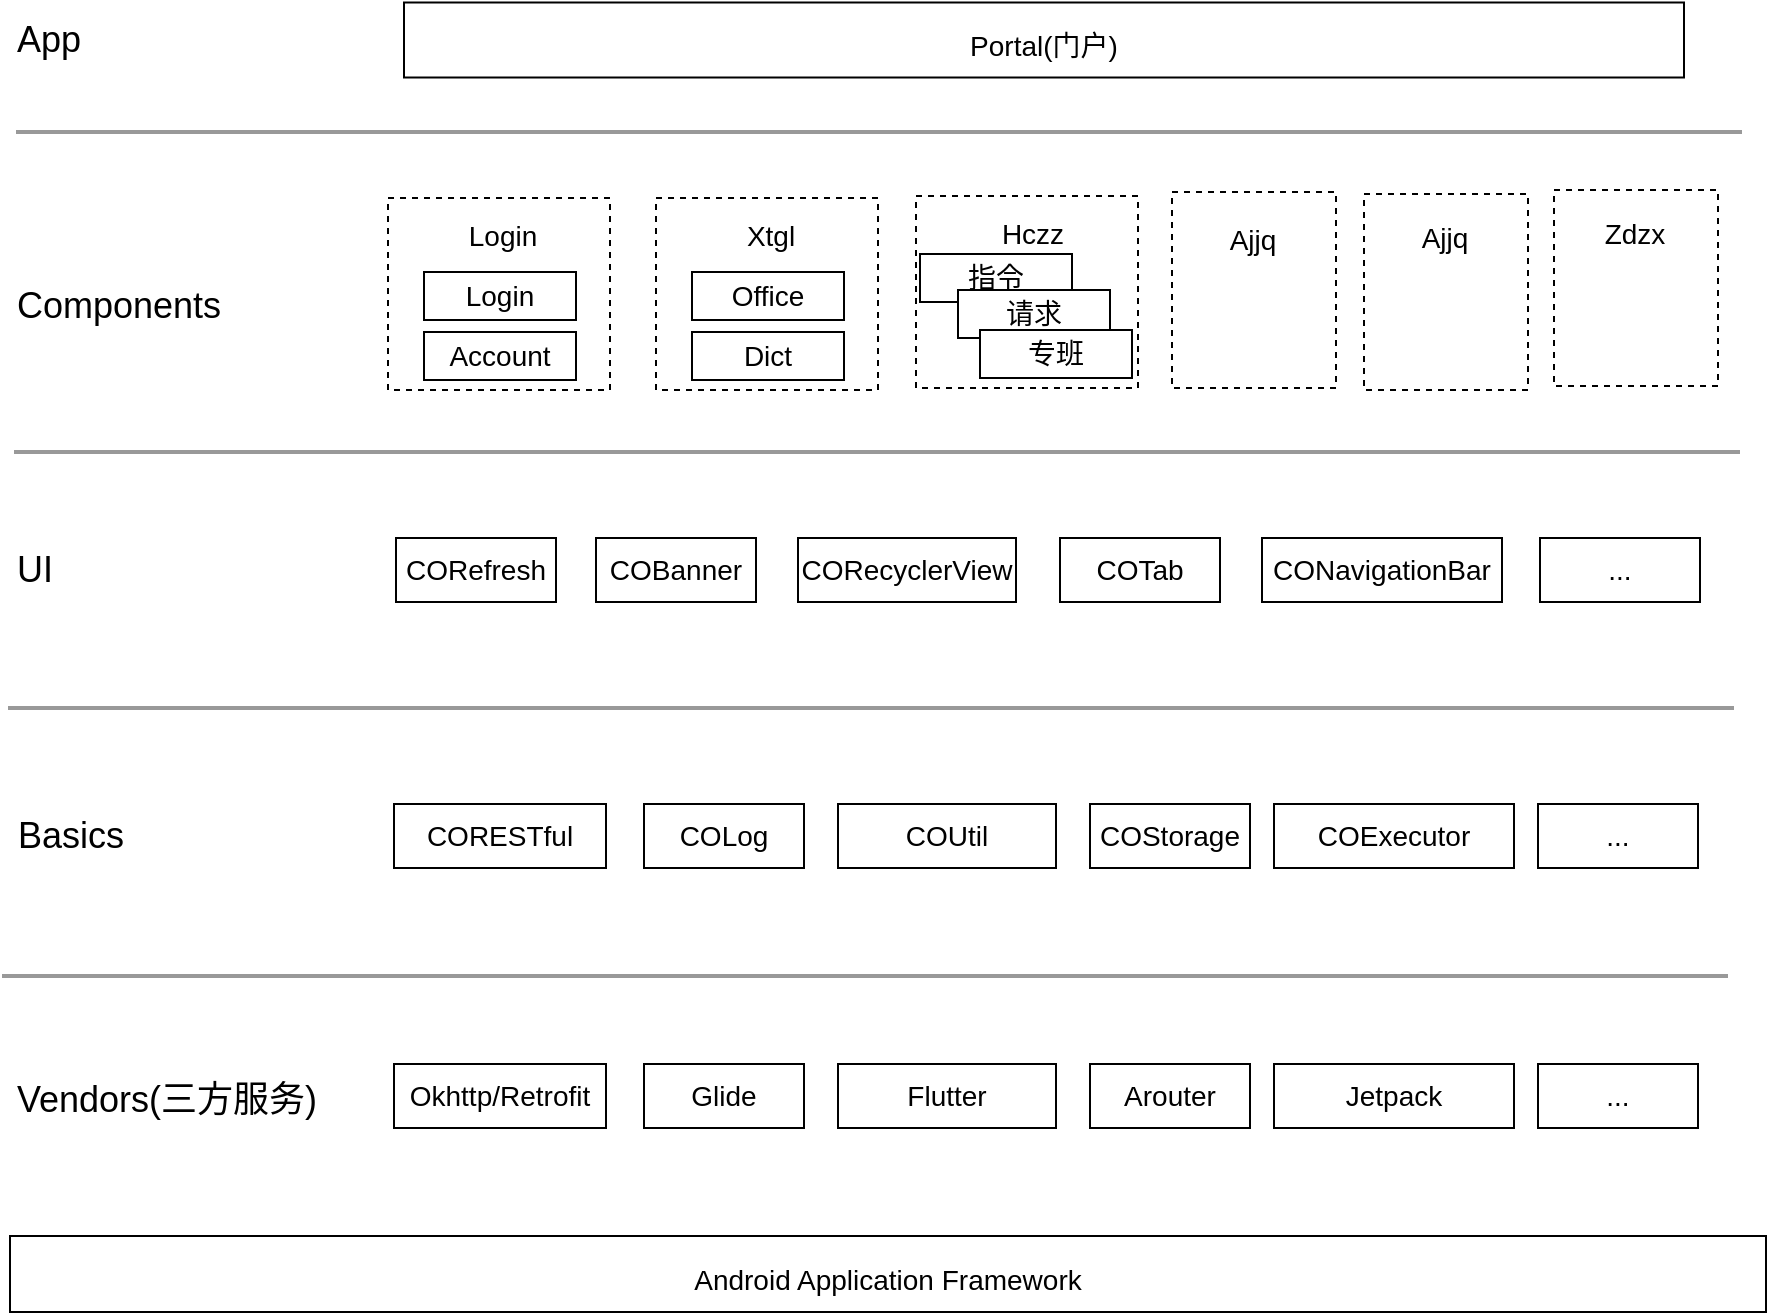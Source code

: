 <mxfile version="16.2.7" type="github">
  <diagram id="C748W4DmN_CWpJFPEh3k" name="Page-1">
    <mxGraphModel dx="1351" dy="841" grid="0" gridSize="10" guides="0" tooltips="1" connect="1" arrows="1" fold="1" page="1" pageScale="1" pageWidth="1200" pageHeight="1920" background="none" math="0" shadow="0">
      <root>
        <mxCell id="0" />
        <mxCell id="1" parent="0" />
        <mxCell id="Qa0UBKW9RN8390FDyN4J-1" value="&lt;font style=&quot;font-size: 18px&quot;&gt;App&lt;/font&gt;" style="text;html=1;align=center;verticalAlign=middle;resizable=0;points=[];autosize=1;strokeColor=none;fillColor=none;" vertex="1" parent="1">
          <mxGeometry x="71" y="77" width="42" height="20" as="geometry" />
        </mxCell>
        <mxCell id="Qa0UBKW9RN8390FDyN4J-2" value="&lt;font style=&quot;font-size: 14px&quot;&gt;Portal(门户)&lt;/font&gt;" style="rounded=0;whiteSpace=wrap;html=1;fontSize=24;" vertex="1" parent="1">
          <mxGeometry x="270" y="68.25" width="640" height="37.5" as="geometry" />
        </mxCell>
        <mxCell id="Qa0UBKW9RN8390FDyN4J-11" value="&lt;font style=&quot;font-size: 18px&quot;&gt;Components&lt;/font&gt;" style="text;html=1;align=center;verticalAlign=middle;resizable=0;points=[];autosize=1;strokeColor=none;fillColor=none;" vertex="1" parent="1">
          <mxGeometry x="71" y="210" width="112" height="20" as="geometry" />
        </mxCell>
        <mxCell id="Qa0UBKW9RN8390FDyN4J-13" value="" style="rounded=0;whiteSpace=wrap;html=1;fontSize=14;dashed=1;" vertex="1" parent="1">
          <mxGeometry x="262" y="166" width="111" height="96" as="geometry" />
        </mxCell>
        <mxCell id="Qa0UBKW9RN8390FDyN4J-14" value="Login" style="text;html=1;align=center;verticalAlign=middle;resizable=0;points=[];autosize=1;strokeColor=none;fillColor=none;fontSize=14;" vertex="1" parent="1">
          <mxGeometry x="297" y="174" width="44" height="21" as="geometry" />
        </mxCell>
        <mxCell id="Qa0UBKW9RN8390FDyN4J-15" value="Login" style="rounded=0;whiteSpace=wrap;html=1;fontSize=14;" vertex="1" parent="1">
          <mxGeometry x="280" y="203" width="76" height="24" as="geometry" />
        </mxCell>
        <mxCell id="Qa0UBKW9RN8390FDyN4J-16" value="Account" style="rounded=0;whiteSpace=wrap;html=1;fontSize=14;" vertex="1" parent="1">
          <mxGeometry x="280" y="233" width="76" height="24" as="geometry" />
        </mxCell>
        <mxCell id="Qa0UBKW9RN8390FDyN4J-17" value="" style="rounded=0;whiteSpace=wrap;html=1;fontSize=14;dashed=1;" vertex="1" parent="1">
          <mxGeometry x="396" y="166" width="111" height="96" as="geometry" />
        </mxCell>
        <mxCell id="Qa0UBKW9RN8390FDyN4J-18" value="Xtgl" style="text;html=1;align=center;verticalAlign=middle;resizable=0;points=[];autosize=1;strokeColor=none;fillColor=none;fontSize=14;" vertex="1" parent="1">
          <mxGeometry x="436" y="174" width="34" height="21" as="geometry" />
        </mxCell>
        <mxCell id="Qa0UBKW9RN8390FDyN4J-19" value="Office" style="rounded=0;whiteSpace=wrap;html=1;fontSize=14;" vertex="1" parent="1">
          <mxGeometry x="414" y="203" width="76" height="24" as="geometry" />
        </mxCell>
        <mxCell id="Qa0UBKW9RN8390FDyN4J-20" value="Dict" style="rounded=0;whiteSpace=wrap;html=1;fontSize=14;" vertex="1" parent="1">
          <mxGeometry x="414" y="233" width="76" height="24" as="geometry" />
        </mxCell>
        <mxCell id="Qa0UBKW9RN8390FDyN4J-21" value="" style="rounded=0;whiteSpace=wrap;html=1;fontSize=14;dashed=1;" vertex="1" parent="1">
          <mxGeometry x="526" y="165" width="111" height="96" as="geometry" />
        </mxCell>
        <mxCell id="Qa0UBKW9RN8390FDyN4J-22" value="Hczz" style="text;html=1;align=center;verticalAlign=middle;resizable=0;points=[];autosize=1;strokeColor=none;fillColor=none;fontSize=14;" vertex="1" parent="1">
          <mxGeometry x="563" y="173" width="41" height="21" as="geometry" />
        </mxCell>
        <mxCell id="Qa0UBKW9RN8390FDyN4J-27" value="" style="rounded=0;whiteSpace=wrap;html=1;fontSize=14;dashed=1;" vertex="1" parent="1">
          <mxGeometry x="654" y="163" width="82" height="98" as="geometry" />
        </mxCell>
        <mxCell id="Qa0UBKW9RN8390FDyN4J-28" value="Ajjq" style="text;html=1;align=center;verticalAlign=middle;resizable=0;points=[];autosize=1;strokeColor=none;fillColor=none;fontSize=14;" vertex="1" parent="1">
          <mxGeometry x="677" y="176" width="33" height="21" as="geometry" />
        </mxCell>
        <mxCell id="Qa0UBKW9RN8390FDyN4J-36" value="" style="rounded=0;whiteSpace=wrap;html=1;fontSize=14;dashed=1;" vertex="1" parent="1">
          <mxGeometry x="750" y="164" width="82" height="98" as="geometry" />
        </mxCell>
        <mxCell id="Qa0UBKW9RN8390FDyN4J-37" value="Ajjq" style="text;html=1;align=center;verticalAlign=middle;resizable=0;points=[];autosize=1;strokeColor=none;fillColor=none;fontSize=14;" vertex="1" parent="1">
          <mxGeometry x="773" y="175" width="33" height="21" as="geometry" />
        </mxCell>
        <mxCell id="Qa0UBKW9RN8390FDyN4J-38" value="" style="rounded=0;whiteSpace=wrap;html=1;fontSize=14;dashed=1;" vertex="1" parent="1">
          <mxGeometry x="845" y="162" width="82" height="98" as="geometry" />
        </mxCell>
        <mxCell id="Qa0UBKW9RN8390FDyN4J-39" value="Zdzx" style="text;html=1;align=center;verticalAlign=middle;resizable=0;points=[];autosize=1;strokeColor=none;fillColor=none;fontSize=14;" vertex="1" parent="1">
          <mxGeometry x="865" y="173" width="40" height="21" as="geometry" />
        </mxCell>
        <mxCell id="Qa0UBKW9RN8390FDyN4J-40" value="指令" style="rounded=0;whiteSpace=wrap;html=1;fontSize=14;" vertex="1" parent="1">
          <mxGeometry x="528" y="194" width="76" height="24" as="geometry" />
        </mxCell>
        <mxCell id="Qa0UBKW9RN8390FDyN4J-41" value="请求" style="rounded=0;whiteSpace=wrap;html=1;fontSize=14;" vertex="1" parent="1">
          <mxGeometry x="547" y="212" width="76" height="24" as="geometry" />
        </mxCell>
        <mxCell id="Qa0UBKW9RN8390FDyN4J-42" value="专班" style="rounded=0;whiteSpace=wrap;html=1;fontSize=14;" vertex="1" parent="1">
          <mxGeometry x="558" y="232" width="76" height="24" as="geometry" />
        </mxCell>
        <mxCell id="Qa0UBKW9RN8390FDyN4J-45" value="&lt;font style=&quot;font-size: 18px&quot;&gt;UI&lt;/font&gt;" style="text;html=1;align=center;verticalAlign=middle;resizable=0;points=[];autosize=1;strokeColor=none;fillColor=none;" vertex="1" parent="1">
          <mxGeometry x="71" y="342" width="28" height="20" as="geometry" />
        </mxCell>
        <mxCell id="Qa0UBKW9RN8390FDyN4J-53" value="&lt;font style=&quot;font-size: 14px&quot;&gt;Android Application Framework&lt;/font&gt;" style="rounded=0;whiteSpace=wrap;html=1;fontSize=24;" vertex="1" parent="1">
          <mxGeometry x="73" y="685" width="878" height="38" as="geometry" />
        </mxCell>
        <mxCell id="Qa0UBKW9RN8390FDyN4J-54" value="&lt;font style=&quot;font-size: 18px&quot;&gt;Vendors(三方服务)&lt;/font&gt;" style="text;html=1;align=center;verticalAlign=middle;resizable=0;points=[];autosize=1;strokeColor=none;fillColor=none;" vertex="1" parent="1">
          <mxGeometry x="71" y="607" width="160" height="20" as="geometry" />
        </mxCell>
        <mxCell id="Qa0UBKW9RN8390FDyN4J-61" value="&lt;font style=&quot;font-size: 18px&quot;&gt;Basics&lt;/font&gt;" style="text;html=1;align=center;verticalAlign=middle;resizable=0;points=[];autosize=1;strokeColor=none;fillColor=none;" vertex="1" parent="1">
          <mxGeometry x="71" y="475" width="63" height="20" as="geometry" />
        </mxCell>
        <mxCell id="Qa0UBKW9RN8390FDyN4J-68" value="" style="endArrow=none;html=1;rounded=0;fontSize=18;strokeColor=#999999;strokeWidth=2;fillColor=#FFFF33;" edge="1" parent="1">
          <mxGeometry width="50" height="50" relative="1" as="geometry">
            <mxPoint x="76" y="133" as="sourcePoint" />
            <mxPoint x="939" y="133" as="targetPoint" />
          </mxGeometry>
        </mxCell>
        <mxCell id="Qa0UBKW9RN8390FDyN4J-69" value="" style="endArrow=none;html=1;rounded=0;fontSize=18;strokeColor=#999999;strokeWidth=2;fillColor=#FFFF33;" edge="1" parent="1">
          <mxGeometry width="50" height="50" relative="1" as="geometry">
            <mxPoint x="75" y="293" as="sourcePoint" />
            <mxPoint x="938" y="293" as="targetPoint" />
          </mxGeometry>
        </mxCell>
        <mxCell id="Qa0UBKW9RN8390FDyN4J-70" value="" style="endArrow=none;html=1;rounded=0;fontSize=18;strokeColor=#999999;strokeWidth=2;fillColor=#FFFF33;" edge="1" parent="1">
          <mxGeometry width="50" height="50" relative="1" as="geometry">
            <mxPoint x="72" y="421" as="sourcePoint" />
            <mxPoint x="935" y="421" as="targetPoint" />
          </mxGeometry>
        </mxCell>
        <mxCell id="Qa0UBKW9RN8390FDyN4J-71" value="" style="endArrow=none;html=1;rounded=0;fontSize=18;strokeColor=#999999;strokeWidth=2;fillColor=#FFFF33;" edge="1" parent="1">
          <mxGeometry width="50" height="50" relative="1" as="geometry">
            <mxPoint x="69" y="555" as="sourcePoint" />
            <mxPoint x="932" y="555" as="targetPoint" />
          </mxGeometry>
        </mxCell>
        <mxCell id="Qa0UBKW9RN8390FDyN4J-72" value="" style="group" vertex="1" connectable="0" parent="1">
          <mxGeometry x="265" y="469" width="652" height="32" as="geometry" />
        </mxCell>
        <mxCell id="Qa0UBKW9RN8390FDyN4J-62" value="CORESTful" style="rounded=0;whiteSpace=wrap;html=1;fontSize=14;container=0;" vertex="1" parent="Qa0UBKW9RN8390FDyN4J-72">
          <mxGeometry width="106" height="32" as="geometry" />
        </mxCell>
        <mxCell id="Qa0UBKW9RN8390FDyN4J-63" value="COLog" style="rounded=0;whiteSpace=wrap;html=1;fontSize=14;container=0;" vertex="1" parent="Qa0UBKW9RN8390FDyN4J-72">
          <mxGeometry x="125" width="80" height="32" as="geometry" />
        </mxCell>
        <mxCell id="Qa0UBKW9RN8390FDyN4J-64" value="COUtil" style="rounded=0;whiteSpace=wrap;html=1;fontSize=14;container=0;" vertex="1" parent="Qa0UBKW9RN8390FDyN4J-72">
          <mxGeometry x="222" width="109" height="32" as="geometry" />
        </mxCell>
        <mxCell id="Qa0UBKW9RN8390FDyN4J-65" value="COStorage" style="rounded=0;whiteSpace=wrap;html=1;fontSize=14;container=0;" vertex="1" parent="Qa0UBKW9RN8390FDyN4J-72">
          <mxGeometry x="348" width="80" height="32" as="geometry" />
        </mxCell>
        <mxCell id="Qa0UBKW9RN8390FDyN4J-66" value="COExecutor" style="rounded=0;whiteSpace=wrap;html=1;fontSize=14;container=0;" vertex="1" parent="Qa0UBKW9RN8390FDyN4J-72">
          <mxGeometry x="440" width="120" height="32" as="geometry" />
        </mxCell>
        <mxCell id="Qa0UBKW9RN8390FDyN4J-67" value="..." style="rounded=0;whiteSpace=wrap;html=1;fontSize=14;container=0;" vertex="1" parent="Qa0UBKW9RN8390FDyN4J-72">
          <mxGeometry x="572" width="80" height="32" as="geometry" />
        </mxCell>
        <mxCell id="Qa0UBKW9RN8390FDyN4J-73" value="" style="group" vertex="1" connectable="0" parent="1">
          <mxGeometry x="265" y="599" width="652" height="32" as="geometry" />
        </mxCell>
        <mxCell id="Qa0UBKW9RN8390FDyN4J-55" value="Okhttp/Retrofit" style="rounded=0;whiteSpace=wrap;html=1;fontSize=14;container=0;" vertex="1" parent="Qa0UBKW9RN8390FDyN4J-73">
          <mxGeometry width="106" height="32" as="geometry" />
        </mxCell>
        <mxCell id="Qa0UBKW9RN8390FDyN4J-56" value="Glide" style="rounded=0;whiteSpace=wrap;html=1;fontSize=14;container=0;" vertex="1" parent="Qa0UBKW9RN8390FDyN4J-73">
          <mxGeometry x="125" width="80" height="32" as="geometry" />
        </mxCell>
        <mxCell id="Qa0UBKW9RN8390FDyN4J-57" value="Flutter" style="rounded=0;whiteSpace=wrap;html=1;fontSize=14;container=0;" vertex="1" parent="Qa0UBKW9RN8390FDyN4J-73">
          <mxGeometry x="222" width="109" height="32" as="geometry" />
        </mxCell>
        <mxCell id="Qa0UBKW9RN8390FDyN4J-58" value="Arouter" style="rounded=0;whiteSpace=wrap;html=1;fontSize=14;container=0;" vertex="1" parent="Qa0UBKW9RN8390FDyN4J-73">
          <mxGeometry x="348" width="80" height="32" as="geometry" />
        </mxCell>
        <mxCell id="Qa0UBKW9RN8390FDyN4J-59" value="Jetpack" style="rounded=0;whiteSpace=wrap;html=1;fontSize=14;container=0;" vertex="1" parent="Qa0UBKW9RN8390FDyN4J-73">
          <mxGeometry x="440" width="120" height="32" as="geometry" />
        </mxCell>
        <mxCell id="Qa0UBKW9RN8390FDyN4J-60" value="..." style="rounded=0;whiteSpace=wrap;html=1;fontSize=14;container=0;" vertex="1" parent="Qa0UBKW9RN8390FDyN4J-73">
          <mxGeometry x="572" width="80" height="32" as="geometry" />
        </mxCell>
        <mxCell id="Qa0UBKW9RN8390FDyN4J-74" value="" style="group" vertex="1" connectable="0" parent="1">
          <mxGeometry x="266" y="336" width="652" height="32" as="geometry" />
        </mxCell>
        <mxCell id="Qa0UBKW9RN8390FDyN4J-46" value="CORefresh" style="rounded=0;whiteSpace=wrap;html=1;fontSize=14;container=0;" vertex="1" parent="Qa0UBKW9RN8390FDyN4J-74">
          <mxGeometry width="80" height="32" as="geometry" />
        </mxCell>
        <mxCell id="Qa0UBKW9RN8390FDyN4J-47" value="COBanner" style="rounded=0;whiteSpace=wrap;html=1;fontSize=14;container=0;" vertex="1" parent="Qa0UBKW9RN8390FDyN4J-74">
          <mxGeometry x="100" width="80" height="32" as="geometry" />
        </mxCell>
        <mxCell id="Qa0UBKW9RN8390FDyN4J-48" value="CORecyclerView" style="rounded=0;whiteSpace=wrap;html=1;fontSize=14;container=0;" vertex="1" parent="Qa0UBKW9RN8390FDyN4J-74">
          <mxGeometry x="201" width="109" height="32" as="geometry" />
        </mxCell>
        <mxCell id="Qa0UBKW9RN8390FDyN4J-49" value="COTab" style="rounded=0;whiteSpace=wrap;html=1;fontSize=14;container=0;" vertex="1" parent="Qa0UBKW9RN8390FDyN4J-74">
          <mxGeometry x="332" width="80" height="32" as="geometry" />
        </mxCell>
        <mxCell id="Qa0UBKW9RN8390FDyN4J-50" value="CONavigationBar" style="rounded=0;whiteSpace=wrap;html=1;fontSize=14;container=0;" vertex="1" parent="Qa0UBKW9RN8390FDyN4J-74">
          <mxGeometry x="433" width="120" height="32" as="geometry" />
        </mxCell>
        <mxCell id="Qa0UBKW9RN8390FDyN4J-51" value="..." style="rounded=0;whiteSpace=wrap;html=1;fontSize=14;container=0;" vertex="1" parent="Qa0UBKW9RN8390FDyN4J-74">
          <mxGeometry x="572" width="80" height="32" as="geometry" />
        </mxCell>
      </root>
    </mxGraphModel>
  </diagram>
</mxfile>

